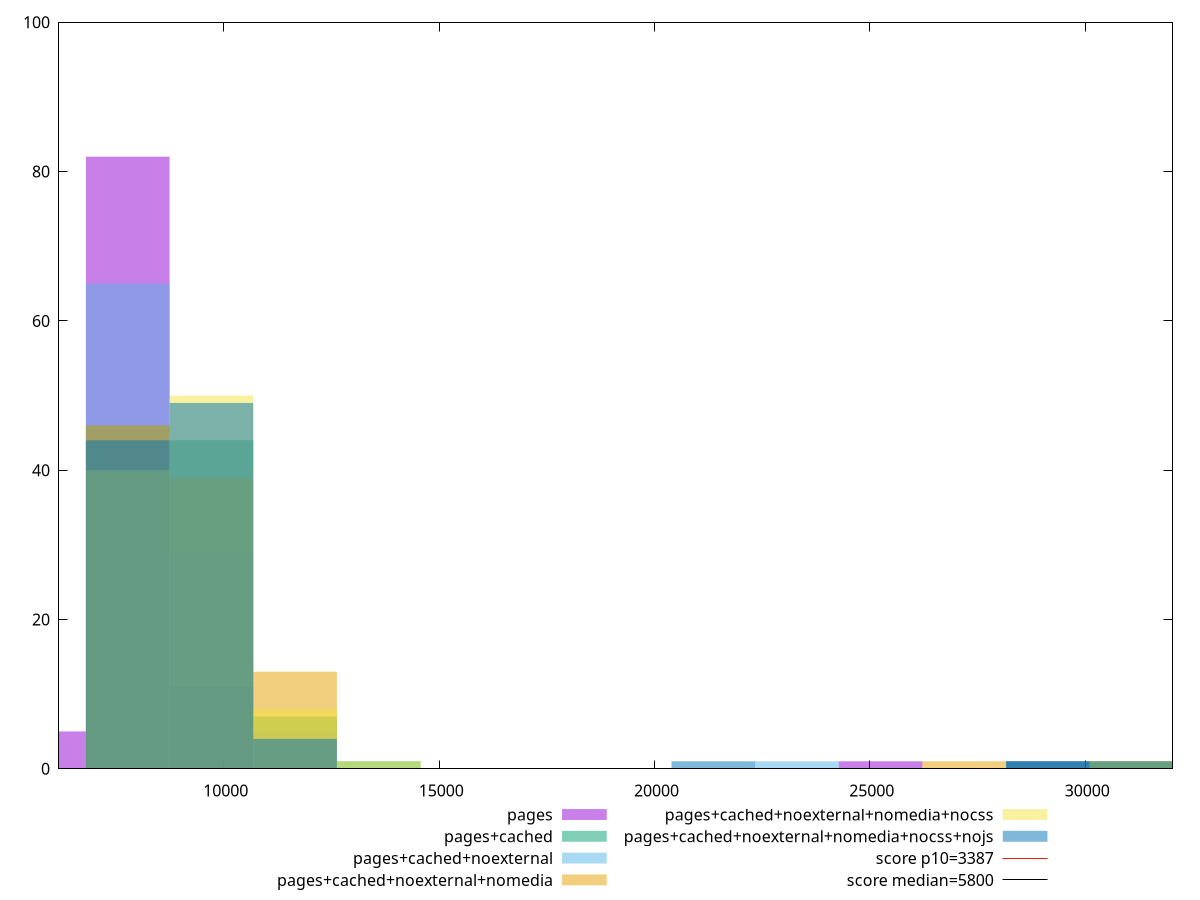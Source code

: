 reset

$pages <<EOF
25251.72463740308 1
7769.761426893256 82
5827.321070169942 5
9712.201783616569 11
29136.60535084971 1
EOF

$pagesCached <<EOF
9712.201783616569 44
7769.761426893256 46
11654.642140339884 7
13597.082497063198 1
31079.045707573023 1
29136.60535084971 1
EOF

$pagesCachedNoexternal <<EOF
9712.201783616569 29
7769.761426893256 65
11654.642140339884 5
23309.284280679767 1
EOF

$pagesCachedNoexternalNomedia <<EOF
9712.201783616569 39
7769.761426893256 46
11654.642140339884 13
27194.164994126397 1
31079.045707573023 1
EOF

$pagesCachedNoexternalNomediaNocss <<EOF
9712.201783616569 50
7769.761426893256 40
11654.642140339884 8
31079.045707573023 1
13597.082497063198 1
EOF

$pagesCachedNoexternalNomediaNocssNojs <<EOF
7769.761426893256 44
9712.201783616569 49
31079.045707573023 1
11654.642140339884 4
21366.843923956454 1
29136.60535084971 1
EOF

set key outside below
set boxwidth 1942.440356723314
set xrange [6173.52110091418:32028.63863001416]
set yrange [0:100]
set trange [0:100]
set style fill transparent solid 0.5 noborder

set parametric
set terminal svg size 640, 540 enhanced background rgb 'white'
set output "reprap/speed-index/comparison/histogram/all_raw.svg"

plot $pages title "pages" with boxes, \
     $pagesCached title "pages+cached" with boxes, \
     $pagesCachedNoexternal title "pages+cached+noexternal" with boxes, \
     $pagesCachedNoexternalNomedia title "pages+cached+noexternal+nomedia" with boxes, \
     $pagesCachedNoexternalNomediaNocss title "pages+cached+noexternal+nomedia+nocss" with boxes, \
     $pagesCachedNoexternalNomediaNocssNojs title "pages+cached+noexternal+nomedia+nocss+nojs" with boxes, \
     3387,t title "score p10=3387", \
     5800,t title "score median=5800"

reset
